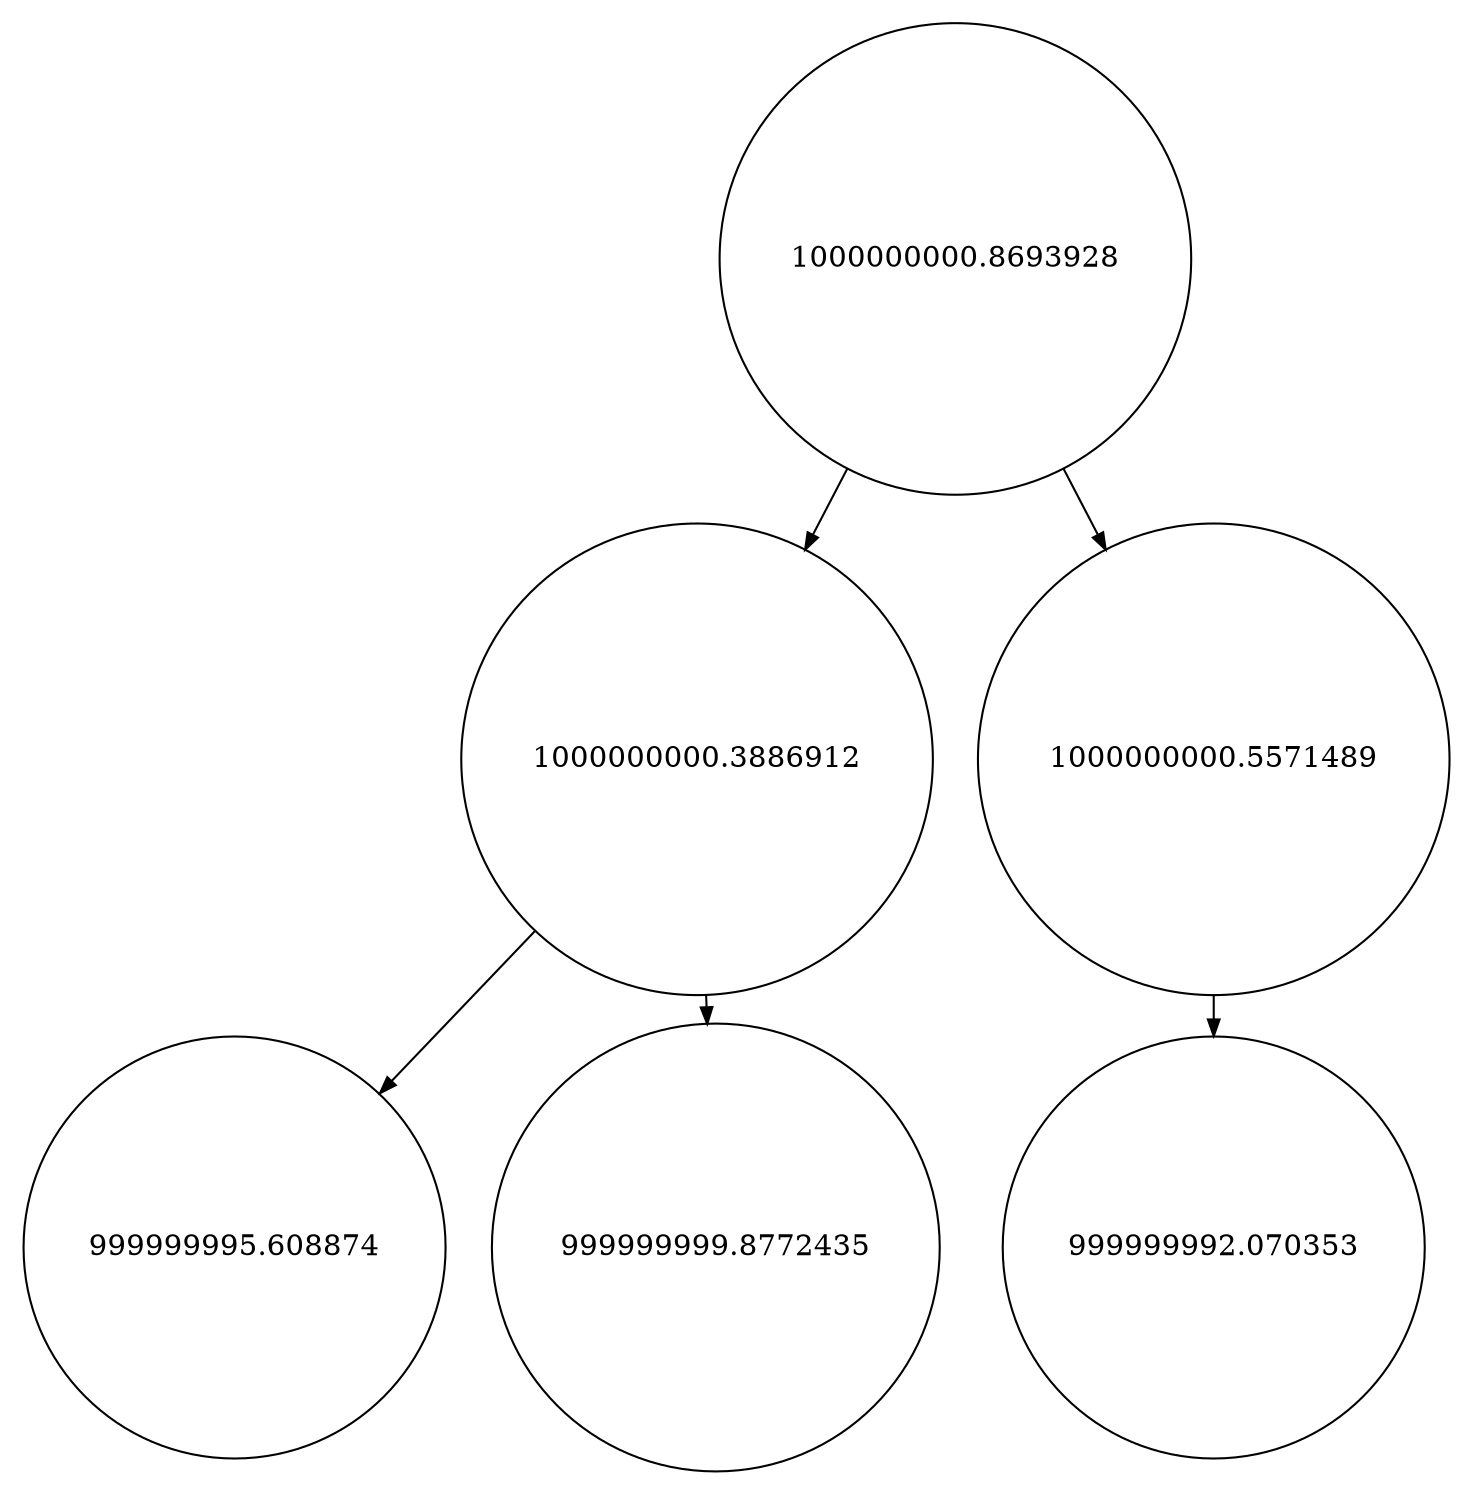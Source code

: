 
    digraph G {
    nodesep=0.3;
    ranksep=0.2;
    margin=0.1;
    node [shape=circle];
    edge [arrowsize=0.8];
    1 -> 2[side=left];
1 -> 3;
2 -> 4[side=left];
2 -> 5;
3 -> 6[side=left];
1[label="1000000000.8693928"]
2[label="1000000000.3886912"]
3[label="1000000000.5571489"]
4[label="999999995.608874"]
5[label="999999999.8772435"]
6[label="999999992.070353"]}